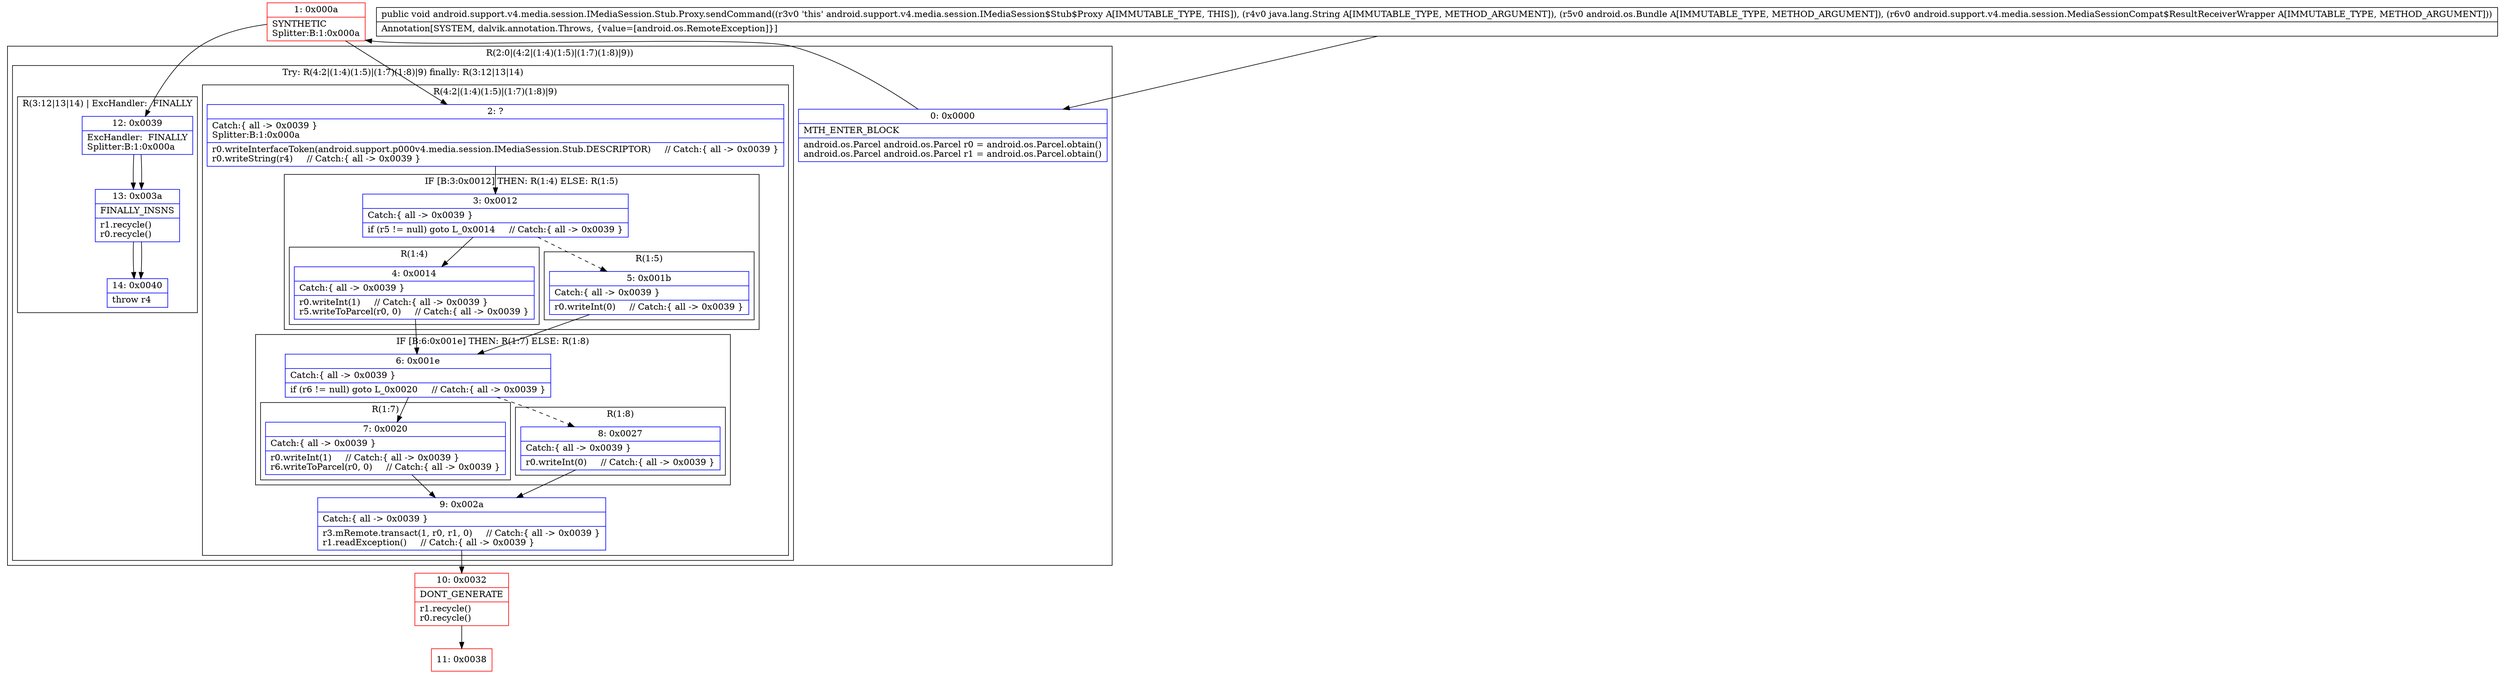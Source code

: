 digraph "CFG forandroid.support.v4.media.session.IMediaSession.Stub.Proxy.sendCommand(Ljava\/lang\/String;Landroid\/os\/Bundle;Landroid\/support\/v4\/media\/session\/MediaSessionCompat$ResultReceiverWrapper;)V" {
subgraph cluster_Region_471781881 {
label = "R(2:0|(4:2|(1:4)(1:5)|(1:7)(1:8)|9))";
node [shape=record,color=blue];
Node_0 [shape=record,label="{0\:\ 0x0000|MTH_ENTER_BLOCK\l|android.os.Parcel android.os.Parcel r0 = android.os.Parcel.obtain()\landroid.os.Parcel android.os.Parcel r1 = android.os.Parcel.obtain()\l}"];
subgraph cluster_TryCatchRegion_1992185306 {
label = "Try: R(4:2|(1:4)(1:5)|(1:7)(1:8)|9) finally: R(3:12|13|14)";
node [shape=record,color=blue];
subgraph cluster_Region_2138388841 {
label = "R(4:2|(1:4)(1:5)|(1:7)(1:8)|9)";
node [shape=record,color=blue];
Node_2 [shape=record,label="{2\:\ ?|Catch:\{ all \-\> 0x0039 \}\lSplitter:B:1:0x000a\l|r0.writeInterfaceToken(android.support.p000v4.media.session.IMediaSession.Stub.DESCRIPTOR)     \/\/ Catch:\{ all \-\> 0x0039 \}\lr0.writeString(r4)     \/\/ Catch:\{ all \-\> 0x0039 \}\l}"];
subgraph cluster_IfRegion_1090080404 {
label = "IF [B:3:0x0012] THEN: R(1:4) ELSE: R(1:5)";
node [shape=record,color=blue];
Node_3 [shape=record,label="{3\:\ 0x0012|Catch:\{ all \-\> 0x0039 \}\l|if (r5 != null) goto L_0x0014     \/\/ Catch:\{ all \-\> 0x0039 \}\l}"];
subgraph cluster_Region_2061137326 {
label = "R(1:4)";
node [shape=record,color=blue];
Node_4 [shape=record,label="{4\:\ 0x0014|Catch:\{ all \-\> 0x0039 \}\l|r0.writeInt(1)     \/\/ Catch:\{ all \-\> 0x0039 \}\lr5.writeToParcel(r0, 0)     \/\/ Catch:\{ all \-\> 0x0039 \}\l}"];
}
subgraph cluster_Region_865272910 {
label = "R(1:5)";
node [shape=record,color=blue];
Node_5 [shape=record,label="{5\:\ 0x001b|Catch:\{ all \-\> 0x0039 \}\l|r0.writeInt(0)     \/\/ Catch:\{ all \-\> 0x0039 \}\l}"];
}
}
subgraph cluster_IfRegion_52377580 {
label = "IF [B:6:0x001e] THEN: R(1:7) ELSE: R(1:8)";
node [shape=record,color=blue];
Node_6 [shape=record,label="{6\:\ 0x001e|Catch:\{ all \-\> 0x0039 \}\l|if (r6 != null) goto L_0x0020     \/\/ Catch:\{ all \-\> 0x0039 \}\l}"];
subgraph cluster_Region_1500023516 {
label = "R(1:7)";
node [shape=record,color=blue];
Node_7 [shape=record,label="{7\:\ 0x0020|Catch:\{ all \-\> 0x0039 \}\l|r0.writeInt(1)     \/\/ Catch:\{ all \-\> 0x0039 \}\lr6.writeToParcel(r0, 0)     \/\/ Catch:\{ all \-\> 0x0039 \}\l}"];
}
subgraph cluster_Region_260067049 {
label = "R(1:8)";
node [shape=record,color=blue];
Node_8 [shape=record,label="{8\:\ 0x0027|Catch:\{ all \-\> 0x0039 \}\l|r0.writeInt(0)     \/\/ Catch:\{ all \-\> 0x0039 \}\l}"];
}
}
Node_9 [shape=record,label="{9\:\ 0x002a|Catch:\{ all \-\> 0x0039 \}\l|r3.mRemote.transact(1, r0, r1, 0)     \/\/ Catch:\{ all \-\> 0x0039 \}\lr1.readException()     \/\/ Catch:\{ all \-\> 0x0039 \}\l}"];
}
subgraph cluster_Region_643710386 {
label = "R(3:12|13|14) | ExcHandler:  FINALLY\l";
node [shape=record,color=blue];
Node_12 [shape=record,label="{12\:\ 0x0039|ExcHandler:  FINALLY\lSplitter:B:1:0x000a\l}"];
Node_13 [shape=record,label="{13\:\ 0x003a|FINALLY_INSNS\l|r1.recycle()\lr0.recycle()\l}"];
Node_14 [shape=record,label="{14\:\ 0x0040|throw r4\l}"];
}
}
}
subgraph cluster_Region_643710386 {
label = "R(3:12|13|14) | ExcHandler:  FINALLY\l";
node [shape=record,color=blue];
Node_12 [shape=record,label="{12\:\ 0x0039|ExcHandler:  FINALLY\lSplitter:B:1:0x000a\l}"];
Node_13 [shape=record,label="{13\:\ 0x003a|FINALLY_INSNS\l|r1.recycle()\lr0.recycle()\l}"];
Node_14 [shape=record,label="{14\:\ 0x0040|throw r4\l}"];
}
Node_1 [shape=record,color=red,label="{1\:\ 0x000a|SYNTHETIC\lSplitter:B:1:0x000a\l}"];
Node_10 [shape=record,color=red,label="{10\:\ 0x0032|DONT_GENERATE\l|r1.recycle()\lr0.recycle()\l}"];
Node_11 [shape=record,color=red,label="{11\:\ 0x0038}"];
MethodNode[shape=record,label="{public void android.support.v4.media.session.IMediaSession.Stub.Proxy.sendCommand((r3v0 'this' android.support.v4.media.session.IMediaSession$Stub$Proxy A[IMMUTABLE_TYPE, THIS]), (r4v0 java.lang.String A[IMMUTABLE_TYPE, METHOD_ARGUMENT]), (r5v0 android.os.Bundle A[IMMUTABLE_TYPE, METHOD_ARGUMENT]), (r6v0 android.support.v4.media.session.MediaSessionCompat$ResultReceiverWrapper A[IMMUTABLE_TYPE, METHOD_ARGUMENT]))  | Annotation[SYSTEM, dalvik.annotation.Throws, \{value=[android.os.RemoteException]\}]\l}"];
MethodNode -> Node_0;
Node_0 -> Node_1;
Node_2 -> Node_3;
Node_3 -> Node_4;
Node_3 -> Node_5[style=dashed];
Node_4 -> Node_6;
Node_5 -> Node_6;
Node_6 -> Node_7;
Node_6 -> Node_8[style=dashed];
Node_7 -> Node_9;
Node_8 -> Node_9;
Node_9 -> Node_10;
Node_12 -> Node_13;
Node_13 -> Node_14;
Node_12 -> Node_13;
Node_13 -> Node_14;
Node_1 -> Node_2;
Node_1 -> Node_12;
Node_10 -> Node_11;
}


